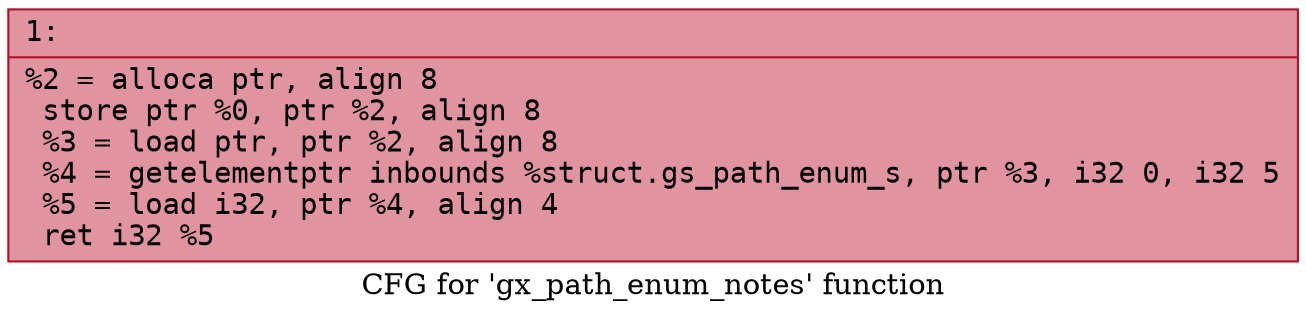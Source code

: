 digraph "CFG for 'gx_path_enum_notes' function" {
	label="CFG for 'gx_path_enum_notes' function";

	Node0x600000871a40 [shape=record,color="#b70d28ff", style=filled, fillcolor="#b70d2870" fontname="Courier",label="{1:\l|  %2 = alloca ptr, align 8\l  store ptr %0, ptr %2, align 8\l  %3 = load ptr, ptr %2, align 8\l  %4 = getelementptr inbounds %struct.gs_path_enum_s, ptr %3, i32 0, i32 5\l  %5 = load i32, ptr %4, align 4\l  ret i32 %5\l}"];
}
